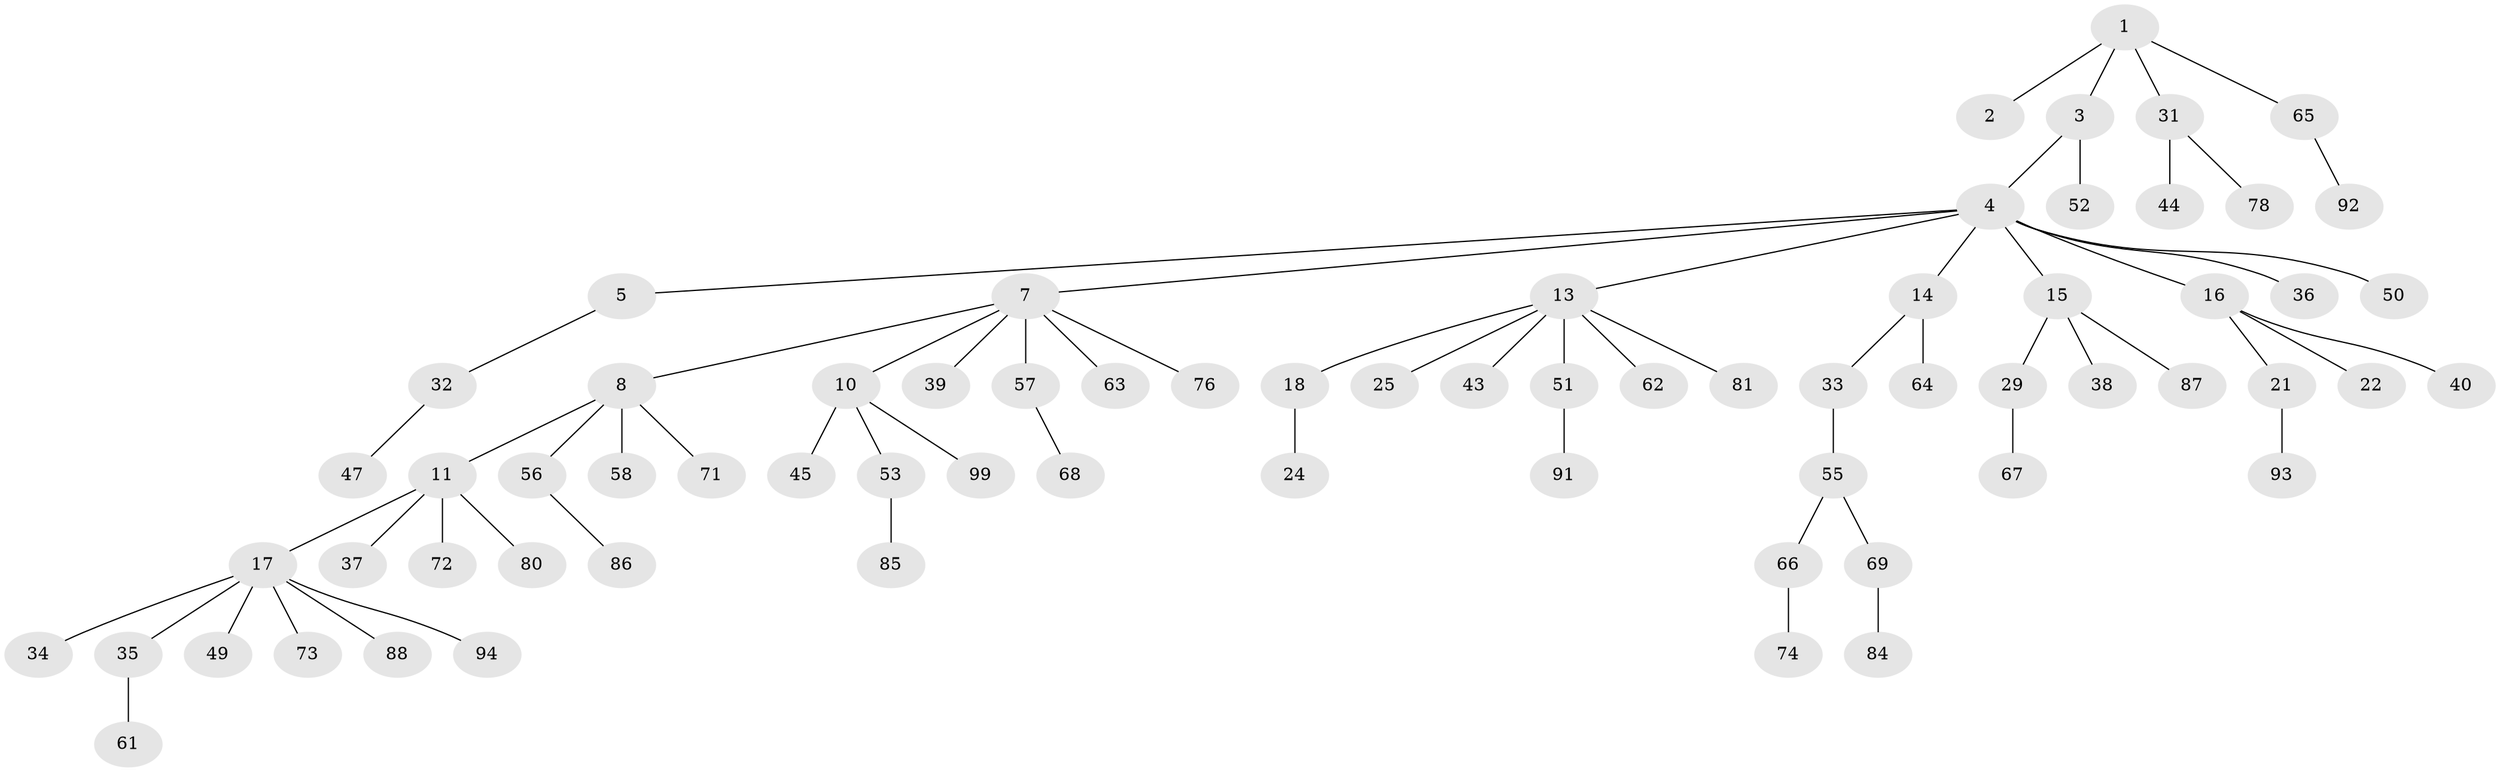 // original degree distribution, {3: 0.12, 2: 0.29, 4: 0.04, 8: 0.01, 6: 0.02, 5: 0.04, 1: 0.48}
// Generated by graph-tools (version 1.1) at 2025/11/02/27/25 16:11:27]
// undirected, 70 vertices, 69 edges
graph export_dot {
graph [start="1"]
  node [color=gray90,style=filled];
  1 [super="+28"];
  2 [super="+42"];
  3 [super="+20"];
  4 [super="+6"];
  5 [super="+46"];
  7 [super="+9"];
  8 [super="+26"];
  10 [super="+12"];
  11 [super="+19"];
  13 [super="+54"];
  14 [super="+30"];
  15 [super="+60"];
  16 [super="+79"];
  17 [super="+23"];
  18;
  21 [super="+27"];
  22 [super="+48"];
  24;
  25 [super="+70"];
  29 [super="+77"];
  31 [super="+41"];
  32;
  33;
  34;
  35;
  36;
  37 [super="+83"];
  38;
  39;
  40 [super="+89"];
  43 [super="+97"];
  44;
  45;
  47;
  49;
  50;
  51;
  52;
  53;
  55 [super="+59"];
  56 [super="+75"];
  57;
  58;
  61;
  62;
  63 [super="+98"];
  64;
  65;
  66;
  67;
  68;
  69;
  71;
  72 [super="+90"];
  73;
  74 [super="+82"];
  76;
  78;
  80 [super="+100"];
  81;
  84;
  85 [super="+96"];
  86;
  87 [super="+95"];
  88;
  91;
  92;
  93;
  94;
  99;
  1 -- 2;
  1 -- 3;
  1 -- 65;
  1 -- 31;
  3 -- 4;
  3 -- 52;
  4 -- 5;
  4 -- 7;
  4 -- 13;
  4 -- 14;
  4 -- 15;
  4 -- 36;
  4 -- 16;
  4 -- 50;
  5 -- 32;
  7 -- 8;
  7 -- 10;
  7 -- 39;
  7 -- 76;
  7 -- 57;
  7 -- 63;
  8 -- 11;
  8 -- 56;
  8 -- 58;
  8 -- 71;
  10 -- 99;
  10 -- 45;
  10 -- 53;
  11 -- 17;
  11 -- 72;
  11 -- 80;
  11 -- 37;
  13 -- 18;
  13 -- 25;
  13 -- 43;
  13 -- 51;
  13 -- 81;
  13 -- 62;
  14 -- 33;
  14 -- 64;
  15 -- 29;
  15 -- 38;
  15 -- 87;
  16 -- 21;
  16 -- 22;
  16 -- 40;
  17 -- 34;
  17 -- 73;
  17 -- 88;
  17 -- 35;
  17 -- 94;
  17 -- 49;
  18 -- 24;
  21 -- 93;
  29 -- 67;
  31 -- 78;
  31 -- 44;
  32 -- 47;
  33 -- 55;
  35 -- 61;
  51 -- 91;
  53 -- 85;
  55 -- 66;
  55 -- 69;
  56 -- 86;
  57 -- 68;
  65 -- 92;
  66 -- 74;
  69 -- 84;
}

